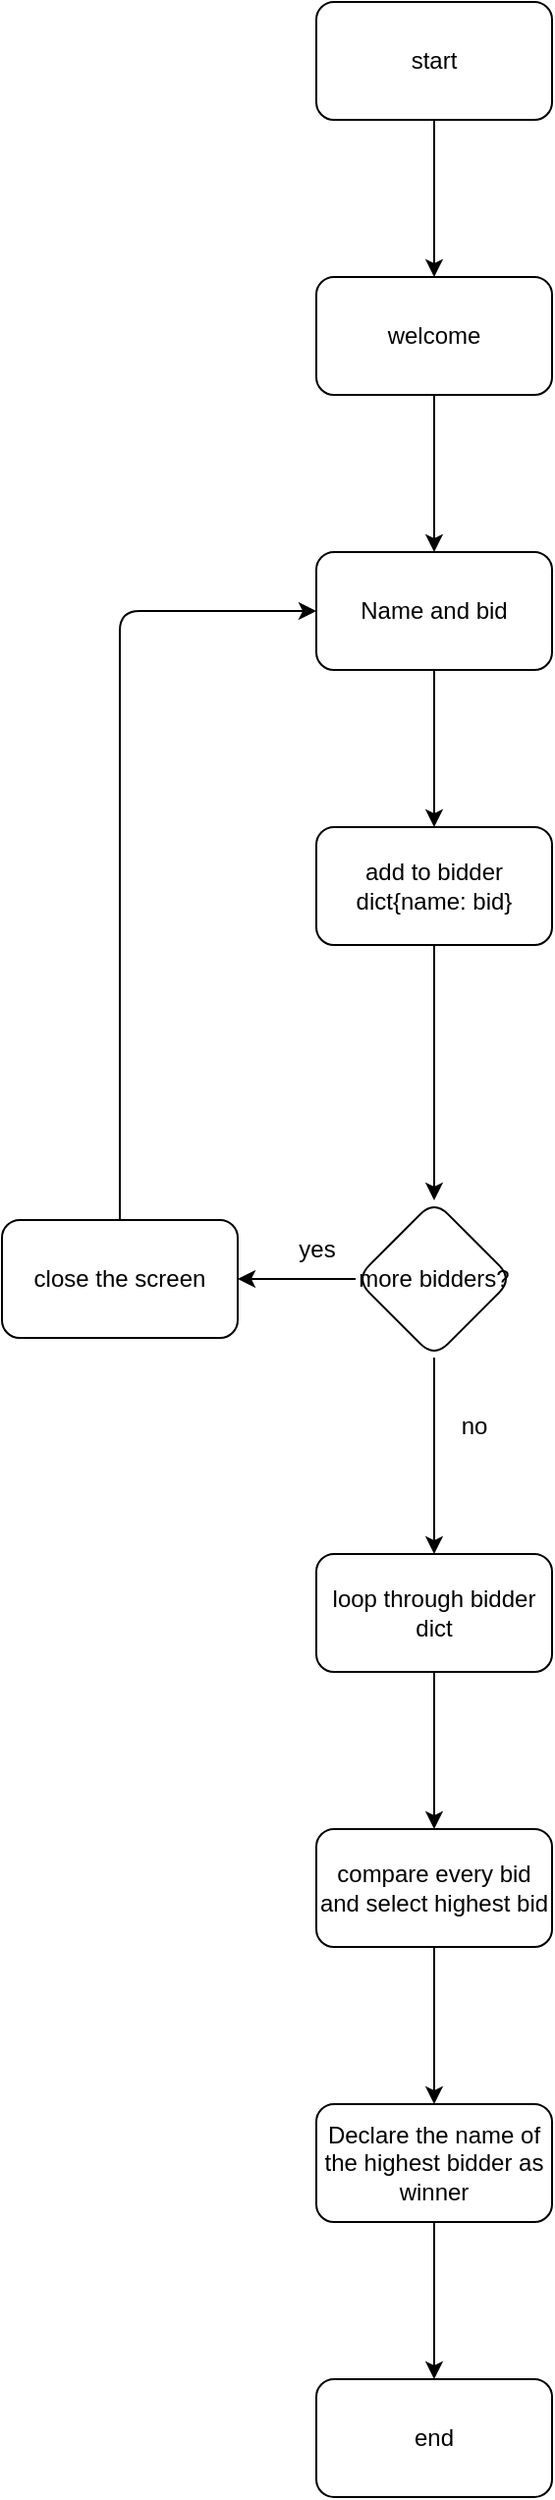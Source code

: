 <mxfile>
    <diagram id="iYgnQFzdIvjKgcZMBDR5" name="Page-1">
        <mxGraphModel dx="576" dy="398" grid="1" gridSize="10" guides="1" tooltips="1" connect="1" arrows="1" fold="1" page="1" pageScale="1" pageWidth="850" pageHeight="1100" math="0" shadow="0">
            <root>
                <mxCell id="0"/>
                <mxCell id="1" parent="0"/>
                <mxCell id="4" value="" style="edgeStyle=none;html=1;" edge="1" parent="1" source="2" target="3">
                    <mxGeometry relative="1" as="geometry"/>
                </mxCell>
                <mxCell id="2" value="start" style="rounded=1;whiteSpace=wrap;html=1;" vertex="1" parent="1">
                    <mxGeometry x="220" y="20" width="120" height="60" as="geometry"/>
                </mxCell>
                <mxCell id="6" value="" style="edgeStyle=none;html=1;" edge="1" parent="1" source="3" target="5">
                    <mxGeometry relative="1" as="geometry"/>
                </mxCell>
                <mxCell id="3" value="welcome" style="whiteSpace=wrap;html=1;rounded=1;" vertex="1" parent="1">
                    <mxGeometry x="220" y="160" width="120" height="60" as="geometry"/>
                </mxCell>
                <mxCell id="15" value="" style="edgeStyle=none;html=1;" edge="1" parent="1" source="5" target="14">
                    <mxGeometry relative="1" as="geometry"/>
                </mxCell>
                <mxCell id="5" value="Name and bid" style="whiteSpace=wrap;html=1;rounded=1;" vertex="1" parent="1">
                    <mxGeometry x="220" y="300" width="120" height="60" as="geometry"/>
                </mxCell>
                <mxCell id="10" value="" style="edgeStyle=none;html=1;" edge="1" parent="1" source="7" target="9">
                    <mxGeometry relative="1" as="geometry"/>
                </mxCell>
                <mxCell id="25" value="" style="edgeStyle=none;html=1;" edge="1" parent="1" source="7" target="24">
                    <mxGeometry relative="1" as="geometry"/>
                </mxCell>
                <mxCell id="7" value="more bidders?" style="rhombus;whiteSpace=wrap;html=1;rounded=1;" vertex="1" parent="1">
                    <mxGeometry x="240" y="630" width="80" height="80" as="geometry"/>
                </mxCell>
                <mxCell id="19" value="" style="edgeStyle=none;html=1;" edge="1" parent="1" source="9" target="18">
                    <mxGeometry relative="1" as="geometry"/>
                </mxCell>
                <mxCell id="9" value="loop through bidder dict" style="whiteSpace=wrap;html=1;rounded=1;" vertex="1" parent="1">
                    <mxGeometry x="220" y="810" width="120" height="60" as="geometry"/>
                </mxCell>
                <mxCell id="11" value="no" style="text;html=1;align=center;verticalAlign=middle;resizable=0;points=[];autosize=1;strokeColor=none;fillColor=none;" vertex="1" parent="1">
                    <mxGeometry x="280" y="730" width="40" height="30" as="geometry"/>
                </mxCell>
                <mxCell id="13" value="yes" style="text;html=1;align=center;verticalAlign=middle;resizable=0;points=[];autosize=1;strokeColor=none;fillColor=none;" vertex="1" parent="1">
                    <mxGeometry x="200" y="640" width="40" height="30" as="geometry"/>
                </mxCell>
                <mxCell id="17" style="edgeStyle=none;html=1;entryX=0.5;entryY=0;entryDx=0;entryDy=0;" edge="1" parent="1" source="14" target="7">
                    <mxGeometry relative="1" as="geometry"/>
                </mxCell>
                <mxCell id="14" value="add to bidder dict{name: bid}" style="whiteSpace=wrap;html=1;rounded=1;" vertex="1" parent="1">
                    <mxGeometry x="220" y="440" width="120" height="60" as="geometry"/>
                </mxCell>
                <mxCell id="21" value="" style="edgeStyle=none;html=1;" edge="1" parent="1" source="18" target="20">
                    <mxGeometry relative="1" as="geometry"/>
                </mxCell>
                <mxCell id="18" value="compare every bid and select highest bid" style="whiteSpace=wrap;html=1;rounded=1;" vertex="1" parent="1">
                    <mxGeometry x="220" y="950" width="120" height="60" as="geometry"/>
                </mxCell>
                <mxCell id="23" value="" style="edgeStyle=none;html=1;" edge="1" parent="1" source="20" target="22">
                    <mxGeometry relative="1" as="geometry"/>
                </mxCell>
                <mxCell id="20" value="Declare the name of the highest bidder as winner" style="whiteSpace=wrap;html=1;rounded=1;" vertex="1" parent="1">
                    <mxGeometry x="220" y="1090" width="120" height="60" as="geometry"/>
                </mxCell>
                <mxCell id="22" value="end" style="whiteSpace=wrap;html=1;rounded=1;" vertex="1" parent="1">
                    <mxGeometry x="220" y="1230" width="120" height="60" as="geometry"/>
                </mxCell>
                <mxCell id="26" style="edgeStyle=none;html=1;entryX=0;entryY=0.5;entryDx=0;entryDy=0;" edge="1" parent="1" source="24" target="5">
                    <mxGeometry relative="1" as="geometry">
                        <mxPoint x="120" y="280" as="targetPoint"/>
                        <Array as="points">
                            <mxPoint x="120" y="330"/>
                        </Array>
                    </mxGeometry>
                </mxCell>
                <mxCell id="24" value="close the screen" style="whiteSpace=wrap;html=1;rounded=1;" vertex="1" parent="1">
                    <mxGeometry x="60" y="640" width="120" height="60" as="geometry"/>
                </mxCell>
            </root>
        </mxGraphModel>
    </diagram>
</mxfile>